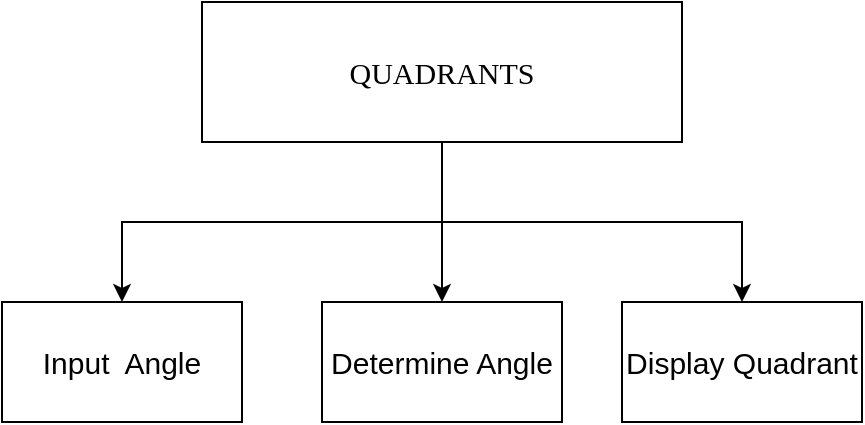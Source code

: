 <mxfile version="22.1.11" type="github">
  <diagram name="Page-1" id="pmZjG4wVhYeh3A2O9KnD">
    <mxGraphModel dx="866" dy="454" grid="1" gridSize="10" guides="1" tooltips="1" connect="1" arrows="1" fold="1" page="1" pageScale="1" pageWidth="850" pageHeight="1100" math="0" shadow="0">
      <root>
        <mxCell id="0" />
        <mxCell id="1" parent="0" />
        <mxCell id="RvR7oU3-7LvpMbqOrCxm-1" value="" style="edgeStyle=orthogonalEdgeStyle;rounded=0;orthogonalLoop=1;jettySize=auto;html=1;fontSize=15;" parent="1" source="XKppD3HnySolMZIYMSIO-3" edge="1">
          <mxGeometry relative="1" as="geometry">
            <mxPoint x="420" y="300" as="targetPoint" />
          </mxGeometry>
        </mxCell>
        <mxCell id="RvR7oU3-7LvpMbqOrCxm-2" value="" style="edgeStyle=orthogonalEdgeStyle;rounded=0;orthogonalLoop=1;jettySize=auto;html=1;fontSize=15;" parent="1" source="XKppD3HnySolMZIYMSIO-3" target="XKppD3HnySolMZIYMSIO-4" edge="1">
          <mxGeometry relative="1" as="geometry" />
        </mxCell>
        <mxCell id="RvR7oU3-7LvpMbqOrCxm-3" value="" style="edgeStyle=orthogonalEdgeStyle;rounded=0;orthogonalLoop=1;jettySize=auto;html=1;fontSize=15;entryX=0.5;entryY=0;entryDx=0;entryDy=0;" parent="1" source="XKppD3HnySolMZIYMSIO-3" target="usV8IiksejysvvSyr9EQ-3" edge="1">
          <mxGeometry relative="1" as="geometry">
            <mxPoint x="590" y="300" as="targetPoint" />
          </mxGeometry>
        </mxCell>
        <mxCell id="XKppD3HnySolMZIYMSIO-3" value="&lt;font face=&quot;Verdana&quot; style=&quot;font-size: 15px;&quot;&gt;QUADRANTS&lt;/font&gt;" style="rounded=0;whiteSpace=wrap;html=1;fontSize=15;" parent="1" vertex="1">
          <mxGeometry x="300" y="150" width="240" height="70" as="geometry" />
        </mxCell>
        <mxCell id="XKppD3HnySolMZIYMSIO-4" value="Input&amp;nbsp; Angle" style="rounded=0;whiteSpace=wrap;html=1;fontSize=15;" parent="1" vertex="1">
          <mxGeometry x="200" y="300" width="120" height="60" as="geometry" />
        </mxCell>
        <mxCell id="usV8IiksejysvvSyr9EQ-1" value="Input&amp;nbsp; Angle" style="rounded=0;whiteSpace=wrap;html=1;fontSize=15;" vertex="1" parent="1">
          <mxGeometry x="200" y="300" width="120" height="60" as="geometry" />
        </mxCell>
        <mxCell id="usV8IiksejysvvSyr9EQ-2" value="Determine Angle" style="rounded=0;whiteSpace=wrap;html=1;fontSize=15;" vertex="1" parent="1">
          <mxGeometry x="360" y="300" width="120" height="60" as="geometry" />
        </mxCell>
        <mxCell id="usV8IiksejysvvSyr9EQ-3" value="Display Quadrant" style="rounded=0;whiteSpace=wrap;html=1;fontSize=15;" vertex="1" parent="1">
          <mxGeometry x="510" y="300" width="120" height="60" as="geometry" />
        </mxCell>
      </root>
    </mxGraphModel>
  </diagram>
</mxfile>
